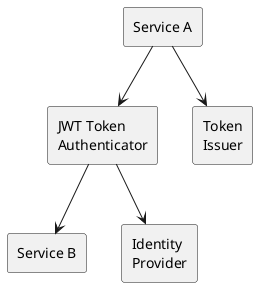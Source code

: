 @startuml service-to-service-authentication
skinparam componentStyle rectangle

component "Service A" as serviceA
component "JWT Token\nAuthenticator" as authenticator
component "Service B" as serviceB
component "Token\nIssuer" as tokenIssuer
component "Identity\nProvider" as idp

serviceA --> authenticator
authenticator --> serviceB
serviceA --> tokenIssuer
authenticator --> idp

@enduml
